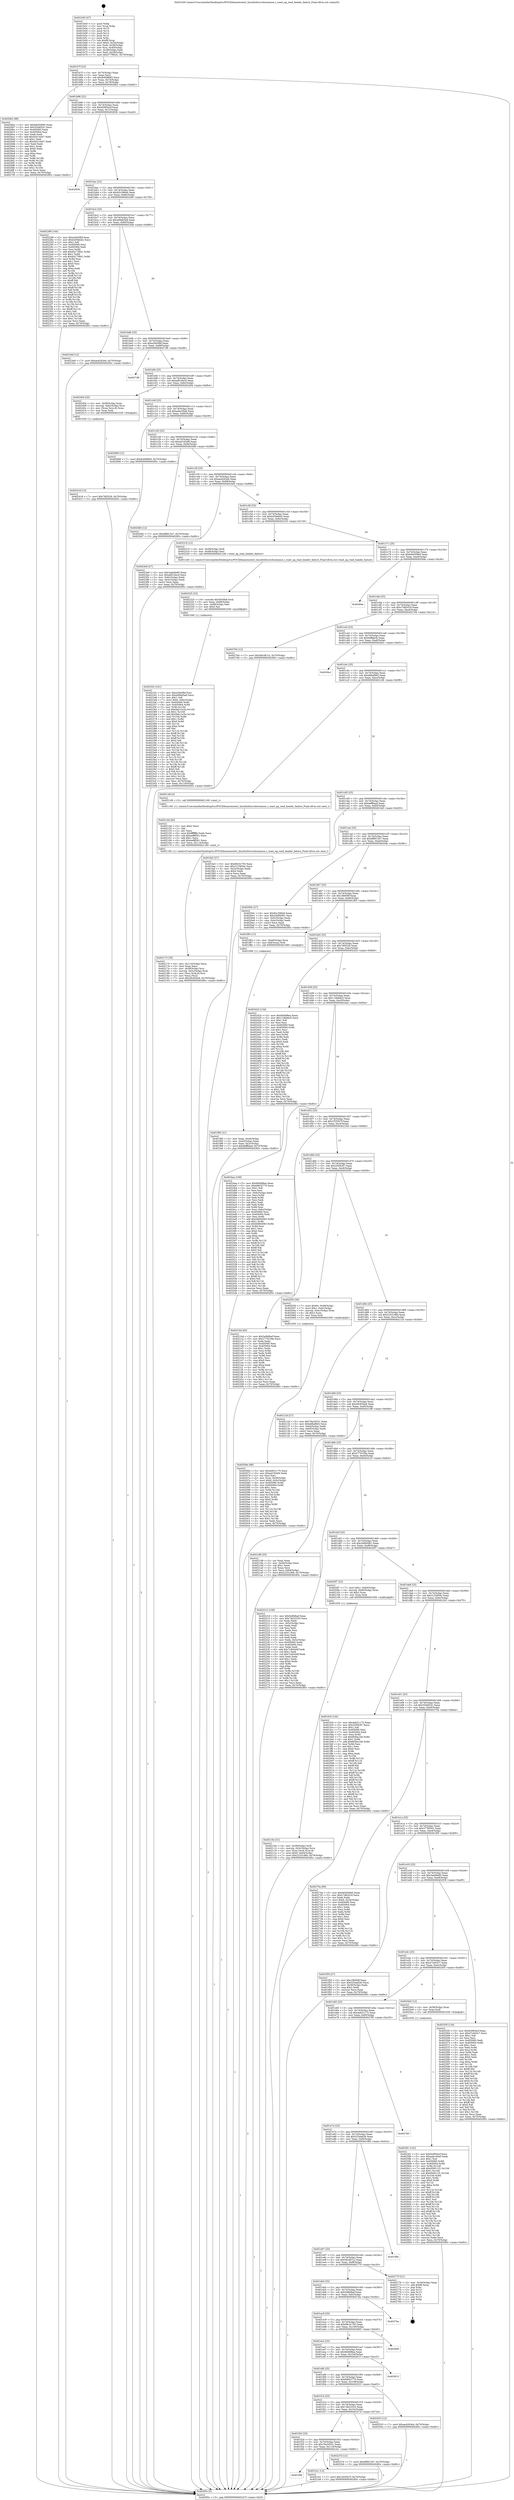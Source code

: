 digraph "0x401b50" {
  label = "0x401b50 (/mnt/c/Users/mathe/Desktop/tcc/POCII/binaries/extr_linuxfsxfsscrubcommon.c_want_ag_read_header_failure_Final-ollvm.out::main(0))"
  labelloc = "t"
  node[shape=record]

  Entry [label="",width=0.3,height=0.3,shape=circle,fillcolor=black,style=filled]
  "0x401b7f" [label="{
     0x401b7f [23]\l
     | [instrs]\l
     &nbsp;&nbsp;0x401b7f \<+3\>: mov -0x70(%rbp),%eax\l
     &nbsp;&nbsp;0x401b82 \<+2\>: mov %eax,%ecx\l
     &nbsp;&nbsp;0x401b84 \<+6\>: sub $0x8c608683,%ecx\l
     &nbsp;&nbsp;0x401b8a \<+3\>: mov %eax,-0x74(%rbp)\l
     &nbsp;&nbsp;0x401b8d \<+3\>: mov %ecx,-0x78(%rbp)\l
     &nbsp;&nbsp;0x401b90 \<+6\>: je 00000000004026b2 \<main+0xb62\>\l
  }"]
  "0x4026b2" [label="{
     0x4026b2 [88]\l
     | [instrs]\l
     &nbsp;&nbsp;0x4026b2 \<+5\>: mov $0xb64509e0,%eax\l
     &nbsp;&nbsp;0x4026b7 \<+5\>: mov $0x35d4f241,%ecx\l
     &nbsp;&nbsp;0x4026bc \<+7\>: mov 0x405060,%edx\l
     &nbsp;&nbsp;0x4026c3 \<+7\>: mov 0x405064,%esi\l
     &nbsp;&nbsp;0x4026ca \<+2\>: mov %edx,%edi\l
     &nbsp;&nbsp;0x4026cc \<+6\>: add $0x5a514447,%edi\l
     &nbsp;&nbsp;0x4026d2 \<+3\>: sub $0x1,%edi\l
     &nbsp;&nbsp;0x4026d5 \<+6\>: sub $0x5a514447,%edi\l
     &nbsp;&nbsp;0x4026db \<+3\>: imul %edi,%edx\l
     &nbsp;&nbsp;0x4026de \<+3\>: and $0x1,%edx\l
     &nbsp;&nbsp;0x4026e1 \<+3\>: cmp $0x0,%edx\l
     &nbsp;&nbsp;0x4026e4 \<+4\>: sete %r8b\l
     &nbsp;&nbsp;0x4026e8 \<+3\>: cmp $0xa,%esi\l
     &nbsp;&nbsp;0x4026eb \<+4\>: setl %r9b\l
     &nbsp;&nbsp;0x4026ef \<+3\>: mov %r8b,%r10b\l
     &nbsp;&nbsp;0x4026f2 \<+3\>: and %r9b,%r10b\l
     &nbsp;&nbsp;0x4026f5 \<+3\>: xor %r9b,%r8b\l
     &nbsp;&nbsp;0x4026f8 \<+3\>: or %r8b,%r10b\l
     &nbsp;&nbsp;0x4026fb \<+4\>: test $0x1,%r10b\l
     &nbsp;&nbsp;0x4026ff \<+3\>: cmovne %ecx,%eax\l
     &nbsp;&nbsp;0x402702 \<+3\>: mov %eax,-0x70(%rbp)\l
     &nbsp;&nbsp;0x402705 \<+5\>: jmp 000000000040285c \<main+0xd0c\>\l
  }"]
  "0x401b96" [label="{
     0x401b96 [22]\l
     | [instrs]\l
     &nbsp;&nbsp;0x401b96 \<+5\>: jmp 0000000000401b9b \<main+0x4b\>\l
     &nbsp;&nbsp;0x401b9b \<+3\>: mov -0x74(%rbp),%eax\l
     &nbsp;&nbsp;0x401b9e \<+5\>: sub $0x92993ecf,%eax\l
     &nbsp;&nbsp;0x401ba3 \<+3\>: mov %eax,-0x7c(%rbp)\l
     &nbsp;&nbsp;0x401ba6 \<+6\>: je 0000000000402836 \<main+0xce6\>\l
  }"]
  Exit [label="",width=0.3,height=0.3,shape=circle,fillcolor=black,style=filled,peripheries=2]
  "0x402836" [label="{
     0x402836\l
  }", style=dashed]
  "0x401bac" [label="{
     0x401bac [22]\l
     | [instrs]\l
     &nbsp;&nbsp;0x401bac \<+5\>: jmp 0000000000401bb1 \<main+0x61\>\l
     &nbsp;&nbsp;0x401bb1 \<+3\>: mov -0x74(%rbp),%eax\l
     &nbsp;&nbsp;0x401bb4 \<+5\>: sub $0x92c396e6,%eax\l
     &nbsp;&nbsp;0x401bb9 \<+3\>: mov %eax,-0x80(%rbp)\l
     &nbsp;&nbsp;0x401bbc \<+6\>: je 0000000000402289 \<main+0x739\>\l
  }"]
  "0x4025f1" [label="{
     0x4025f1 [152]\l
     | [instrs]\l
     &nbsp;&nbsp;0x4025f1 \<+5\>: mov $0x92993ecf,%ecx\l
     &nbsp;&nbsp;0x4025f6 \<+5\>: mov $0xaabc30a9,%edx\l
     &nbsp;&nbsp;0x4025fb \<+3\>: mov $0x1,%sil\l
     &nbsp;&nbsp;0x4025fe \<+8\>: mov 0x405060,%r8d\l
     &nbsp;&nbsp;0x402606 \<+8\>: mov 0x405064,%r9d\l
     &nbsp;&nbsp;0x40260e \<+3\>: mov %r8d,%r10d\l
     &nbsp;&nbsp;0x402611 \<+7\>: add $0xd50011f1,%r10d\l
     &nbsp;&nbsp;0x402618 \<+4\>: sub $0x1,%r10d\l
     &nbsp;&nbsp;0x40261c \<+7\>: sub $0xd50011f1,%r10d\l
     &nbsp;&nbsp;0x402623 \<+4\>: imul %r10d,%r8d\l
     &nbsp;&nbsp;0x402627 \<+4\>: and $0x1,%r8d\l
     &nbsp;&nbsp;0x40262b \<+4\>: cmp $0x0,%r8d\l
     &nbsp;&nbsp;0x40262f \<+4\>: sete %r11b\l
     &nbsp;&nbsp;0x402633 \<+4\>: cmp $0xa,%r9d\l
     &nbsp;&nbsp;0x402637 \<+3\>: setl %bl\l
     &nbsp;&nbsp;0x40263a \<+3\>: mov %r11b,%r14b\l
     &nbsp;&nbsp;0x40263d \<+4\>: xor $0xff,%r14b\l
     &nbsp;&nbsp;0x402641 \<+3\>: mov %bl,%r15b\l
     &nbsp;&nbsp;0x402644 \<+4\>: xor $0xff,%r15b\l
     &nbsp;&nbsp;0x402648 \<+4\>: xor $0x1,%sil\l
     &nbsp;&nbsp;0x40264c \<+3\>: mov %r14b,%r12b\l
     &nbsp;&nbsp;0x40264f \<+4\>: and $0xff,%r12b\l
     &nbsp;&nbsp;0x402653 \<+3\>: and %sil,%r11b\l
     &nbsp;&nbsp;0x402656 \<+3\>: mov %r15b,%r13b\l
     &nbsp;&nbsp;0x402659 \<+4\>: and $0xff,%r13b\l
     &nbsp;&nbsp;0x40265d \<+3\>: and %sil,%bl\l
     &nbsp;&nbsp;0x402660 \<+3\>: or %r11b,%r12b\l
     &nbsp;&nbsp;0x402663 \<+3\>: or %bl,%r13b\l
     &nbsp;&nbsp;0x402666 \<+3\>: xor %r13b,%r12b\l
     &nbsp;&nbsp;0x402669 \<+3\>: or %r15b,%r14b\l
     &nbsp;&nbsp;0x40266c \<+4\>: xor $0xff,%r14b\l
     &nbsp;&nbsp;0x402670 \<+4\>: or $0x1,%sil\l
     &nbsp;&nbsp;0x402674 \<+3\>: and %sil,%r14b\l
     &nbsp;&nbsp;0x402677 \<+3\>: or %r14b,%r12b\l
     &nbsp;&nbsp;0x40267a \<+4\>: test $0x1,%r12b\l
     &nbsp;&nbsp;0x40267e \<+3\>: cmovne %edx,%ecx\l
     &nbsp;&nbsp;0x402681 \<+3\>: mov %ecx,-0x70(%rbp)\l
     &nbsp;&nbsp;0x402684 \<+5\>: jmp 000000000040285c \<main+0xd0c\>\l
  }"]
  "0x402289" [label="{
     0x402289 [144]\l
     | [instrs]\l
     &nbsp;&nbsp;0x402289 \<+5\>: mov $0xa20e5fbf,%eax\l
     &nbsp;&nbsp;0x40228e \<+5\>: mov $0xb459ebd2,%ecx\l
     &nbsp;&nbsp;0x402293 \<+2\>: mov $0x1,%dl\l
     &nbsp;&nbsp;0x402295 \<+7\>: mov 0x405060,%esi\l
     &nbsp;&nbsp;0x40229c \<+7\>: mov 0x405064,%edi\l
     &nbsp;&nbsp;0x4022a3 \<+3\>: mov %esi,%r8d\l
     &nbsp;&nbsp;0x4022a6 \<+7\>: add $0xd4173841,%r8d\l
     &nbsp;&nbsp;0x4022ad \<+4\>: sub $0x1,%r8d\l
     &nbsp;&nbsp;0x4022b1 \<+7\>: sub $0xd4173841,%r8d\l
     &nbsp;&nbsp;0x4022b8 \<+4\>: imul %r8d,%esi\l
     &nbsp;&nbsp;0x4022bc \<+3\>: and $0x1,%esi\l
     &nbsp;&nbsp;0x4022bf \<+3\>: cmp $0x0,%esi\l
     &nbsp;&nbsp;0x4022c2 \<+4\>: sete %r9b\l
     &nbsp;&nbsp;0x4022c6 \<+3\>: cmp $0xa,%edi\l
     &nbsp;&nbsp;0x4022c9 \<+4\>: setl %r10b\l
     &nbsp;&nbsp;0x4022cd \<+3\>: mov %r9b,%r11b\l
     &nbsp;&nbsp;0x4022d0 \<+4\>: xor $0xff,%r11b\l
     &nbsp;&nbsp;0x4022d4 \<+3\>: mov %r10b,%bl\l
     &nbsp;&nbsp;0x4022d7 \<+3\>: xor $0xff,%bl\l
     &nbsp;&nbsp;0x4022da \<+3\>: xor $0x1,%dl\l
     &nbsp;&nbsp;0x4022dd \<+3\>: mov %r11b,%r14b\l
     &nbsp;&nbsp;0x4022e0 \<+4\>: and $0xff,%r14b\l
     &nbsp;&nbsp;0x4022e4 \<+3\>: and %dl,%r9b\l
     &nbsp;&nbsp;0x4022e7 \<+3\>: mov %bl,%r15b\l
     &nbsp;&nbsp;0x4022ea \<+4\>: and $0xff,%r15b\l
     &nbsp;&nbsp;0x4022ee \<+3\>: and %dl,%r10b\l
     &nbsp;&nbsp;0x4022f1 \<+3\>: or %r9b,%r14b\l
     &nbsp;&nbsp;0x4022f4 \<+3\>: or %r10b,%r15b\l
     &nbsp;&nbsp;0x4022f7 \<+3\>: xor %r15b,%r14b\l
     &nbsp;&nbsp;0x4022fa \<+3\>: or %bl,%r11b\l
     &nbsp;&nbsp;0x4022fd \<+4\>: xor $0xff,%r11b\l
     &nbsp;&nbsp;0x402301 \<+3\>: or $0x1,%dl\l
     &nbsp;&nbsp;0x402304 \<+3\>: and %dl,%r11b\l
     &nbsp;&nbsp;0x402307 \<+3\>: or %r11b,%r14b\l
     &nbsp;&nbsp;0x40230a \<+4\>: test $0x1,%r14b\l
     &nbsp;&nbsp;0x40230e \<+3\>: cmovne %ecx,%eax\l
     &nbsp;&nbsp;0x402311 \<+3\>: mov %eax,-0x70(%rbp)\l
     &nbsp;&nbsp;0x402314 \<+5\>: jmp 000000000040285c \<main+0xd0c\>\l
  }"]
  "0x401bc2" [label="{
     0x401bc2 [25]\l
     | [instrs]\l
     &nbsp;&nbsp;0x401bc2 \<+5\>: jmp 0000000000401bc7 \<main+0x77\>\l
     &nbsp;&nbsp;0x401bc7 \<+3\>: mov -0x74(%rbp),%eax\l
     &nbsp;&nbsp;0x401bca \<+5\>: sub $0xa06bb5a8,%eax\l
     &nbsp;&nbsp;0x401bcf \<+6\>: mov %eax,-0x84(%rbp)\l
     &nbsp;&nbsp;0x401bd5 \<+6\>: je 00000000004023dd \<main+0x88d\>\l
  }"]
  "0x402418" [label="{
     0x402418 [12]\l
     | [instrs]\l
     &nbsp;&nbsp;0x402418 \<+7\>: movl $0x7fd5526,-0x70(%rbp)\l
     &nbsp;&nbsp;0x40241f \<+5\>: jmp 000000000040285c \<main+0xd0c\>\l
  }"]
  "0x4023dd" [label="{
     0x4023dd [12]\l
     | [instrs]\l
     &nbsp;&nbsp;0x4023dd \<+7\>: movl $0xae4263eb,-0x70(%rbp)\l
     &nbsp;&nbsp;0x4023e4 \<+5\>: jmp 000000000040285c \<main+0xd0c\>\l
  }"]
  "0x401bdb" [label="{
     0x401bdb [25]\l
     | [instrs]\l
     &nbsp;&nbsp;0x401bdb \<+5\>: jmp 0000000000401be0 \<main+0x90\>\l
     &nbsp;&nbsp;0x401be0 \<+3\>: mov -0x74(%rbp),%eax\l
     &nbsp;&nbsp;0x401be3 \<+5\>: sub $0xa20e5fbf,%eax\l
     &nbsp;&nbsp;0x401be8 \<+6\>: mov %eax,-0x88(%rbp)\l
     &nbsp;&nbsp;0x401bee \<+6\>: je 00000000004027d9 \<main+0xc89\>\l
  }"]
  "0x40233c" [label="{
     0x40233c [161]\l
     | [instrs]\l
     &nbsp;&nbsp;0x40233c \<+5\>: mov $0xa20e5fbf,%esi\l
     &nbsp;&nbsp;0x402341 \<+5\>: mov $0xa06bb5a8,%ecx\l
     &nbsp;&nbsp;0x402346 \<+2\>: mov $0x1,%dl\l
     &nbsp;&nbsp;0x402348 \<+7\>: movl $0x0,-0x6c(%rbp)\l
     &nbsp;&nbsp;0x40234f \<+8\>: mov 0x405060,%r8d\l
     &nbsp;&nbsp;0x402357 \<+8\>: mov 0x405064,%r9d\l
     &nbsp;&nbsp;0x40235f \<+3\>: mov %r8d,%r10d\l
     &nbsp;&nbsp;0x402362 \<+7\>: sub $0x9ab13c5a,%r10d\l
     &nbsp;&nbsp;0x402369 \<+4\>: sub $0x1,%r10d\l
     &nbsp;&nbsp;0x40236d \<+7\>: add $0x9ab13c5a,%r10d\l
     &nbsp;&nbsp;0x402374 \<+4\>: imul %r10d,%r8d\l
     &nbsp;&nbsp;0x402378 \<+4\>: and $0x1,%r8d\l
     &nbsp;&nbsp;0x40237c \<+4\>: cmp $0x0,%r8d\l
     &nbsp;&nbsp;0x402380 \<+4\>: sete %r11b\l
     &nbsp;&nbsp;0x402384 \<+4\>: cmp $0xa,%r9d\l
     &nbsp;&nbsp;0x402388 \<+3\>: setl %bl\l
     &nbsp;&nbsp;0x40238b \<+3\>: mov %r11b,%r14b\l
     &nbsp;&nbsp;0x40238e \<+4\>: xor $0xff,%r14b\l
     &nbsp;&nbsp;0x402392 \<+3\>: mov %bl,%r15b\l
     &nbsp;&nbsp;0x402395 \<+4\>: xor $0xff,%r15b\l
     &nbsp;&nbsp;0x402399 \<+3\>: xor $0x0,%dl\l
     &nbsp;&nbsp;0x40239c \<+3\>: mov %r14b,%r12b\l
     &nbsp;&nbsp;0x40239f \<+4\>: and $0x0,%r12b\l
     &nbsp;&nbsp;0x4023a3 \<+3\>: and %dl,%r11b\l
     &nbsp;&nbsp;0x4023a6 \<+3\>: mov %r15b,%r13b\l
     &nbsp;&nbsp;0x4023a9 \<+4\>: and $0x0,%r13b\l
     &nbsp;&nbsp;0x4023ad \<+2\>: and %dl,%bl\l
     &nbsp;&nbsp;0x4023af \<+3\>: or %r11b,%r12b\l
     &nbsp;&nbsp;0x4023b2 \<+3\>: or %bl,%r13b\l
     &nbsp;&nbsp;0x4023b5 \<+3\>: xor %r13b,%r12b\l
     &nbsp;&nbsp;0x4023b8 \<+3\>: or %r15b,%r14b\l
     &nbsp;&nbsp;0x4023bb \<+4\>: xor $0xff,%r14b\l
     &nbsp;&nbsp;0x4023bf \<+3\>: or $0x0,%dl\l
     &nbsp;&nbsp;0x4023c2 \<+3\>: and %dl,%r14b\l
     &nbsp;&nbsp;0x4023c5 \<+3\>: or %r14b,%r12b\l
     &nbsp;&nbsp;0x4023c8 \<+4\>: test $0x1,%r12b\l
     &nbsp;&nbsp;0x4023cc \<+3\>: cmovne %ecx,%esi\l
     &nbsp;&nbsp;0x4023cf \<+3\>: mov %esi,-0x70(%rbp)\l
     &nbsp;&nbsp;0x4023d2 \<+6\>: mov %eax,-0x118(%rbp)\l
     &nbsp;&nbsp;0x4023d8 \<+5\>: jmp 000000000040285c \<main+0xd0c\>\l
  }"]
  "0x4027d9" [label="{
     0x4027d9\l
  }", style=dashed]
  "0x401bf4" [label="{
     0x401bf4 [25]\l
     | [instrs]\l
     &nbsp;&nbsp;0x401bf4 \<+5\>: jmp 0000000000401bf9 \<main+0xa9\>\l
     &nbsp;&nbsp;0x401bf9 \<+3\>: mov -0x74(%rbp),%eax\l
     &nbsp;&nbsp;0x401bfc \<+5\>: sub $0xa6616ecd,%eax\l
     &nbsp;&nbsp;0x401c01 \<+6\>: mov %eax,-0x8c(%rbp)\l
     &nbsp;&nbsp;0x401c07 \<+6\>: je 0000000000402404 \<main+0x8b4\>\l
  }"]
  "0x402325" [label="{
     0x402325 [23]\l
     | [instrs]\l
     &nbsp;&nbsp;0x402325 \<+10\>: movabs $0x4030b6,%rdi\l
     &nbsp;&nbsp;0x40232f \<+3\>: mov %eax,-0x68(%rbp)\l
     &nbsp;&nbsp;0x402332 \<+3\>: mov -0x68(%rbp),%esi\l
     &nbsp;&nbsp;0x402335 \<+2\>: mov $0x0,%al\l
     &nbsp;&nbsp;0x402337 \<+5\>: call 0000000000401040 \<printf@plt\>\l
     | [calls]\l
     &nbsp;&nbsp;0x401040 \{1\} (unknown)\l
  }"]
  "0x402404" [label="{
     0x402404 [20]\l
     | [instrs]\l
     &nbsp;&nbsp;0x402404 \<+4\>: mov -0x58(%rbp),%rax\l
     &nbsp;&nbsp;0x402408 \<+4\>: movslq -0x6c(%rbp),%rcx\l
     &nbsp;&nbsp;0x40240c \<+4\>: mov (%rax,%rcx,8),%rax\l
     &nbsp;&nbsp;0x402410 \<+3\>: mov %rax,%rdi\l
     &nbsp;&nbsp;0x402413 \<+5\>: call 0000000000401030 \<free@plt\>\l
     | [calls]\l
     &nbsp;&nbsp;0x401030 \{1\} (unknown)\l
  }"]
  "0x401c0d" [label="{
     0x401c0d [25]\l
     | [instrs]\l
     &nbsp;&nbsp;0x401c0d \<+5\>: jmp 0000000000401c12 \<main+0xc2\>\l
     &nbsp;&nbsp;0x401c12 \<+3\>: mov -0x74(%rbp),%eax\l
     &nbsp;&nbsp;0x401c15 \<+5\>: sub $0xaabc30a9,%eax\l
     &nbsp;&nbsp;0x401c1a \<+6\>: mov %eax,-0x90(%rbp)\l
     &nbsp;&nbsp;0x401c20 \<+6\>: je 0000000000402689 \<main+0xb39\>\l
  }"]
  "0x401f46" [label="{
     0x401f46\l
  }", style=dashed]
  "0x402689" [label="{
     0x402689 [12]\l
     | [instrs]\l
     &nbsp;&nbsp;0x402689 \<+7\>: movl $0x8c608683,-0x70(%rbp)\l
     &nbsp;&nbsp;0x402690 \<+5\>: jmp 000000000040285c \<main+0xd0c\>\l
  }"]
  "0x401c26" [label="{
     0x401c26 [25]\l
     | [instrs]\l
     &nbsp;&nbsp;0x401c26 \<+5\>: jmp 0000000000401c2b \<main+0xdb\>\l
     &nbsp;&nbsp;0x401c2b \<+3\>: mov -0x74(%rbp),%eax\l
     &nbsp;&nbsp;0x401c2e \<+5\>: sub $0xad193ef4,%eax\l
     &nbsp;&nbsp;0x401c33 \<+6\>: mov %eax,-0x94(%rbp)\l
     &nbsp;&nbsp;0x401c39 \<+6\>: je 00000000004020d0 \<main+0x580\>\l
  }"]
  "0x4021b1" [label="{
     0x4021b1 [12]\l
     | [instrs]\l
     &nbsp;&nbsp;0x4021b1 \<+7\>: movl $0x1f255b7f,-0x70(%rbp)\l
     &nbsp;&nbsp;0x4021b8 \<+5\>: jmp 000000000040285c \<main+0xd0c\>\l
  }"]
  "0x4020d0" [label="{
     0x4020d0 [12]\l
     | [instrs]\l
     &nbsp;&nbsp;0x4020d0 \<+7\>: movl $0xdf8913e7,-0x70(%rbp)\l
     &nbsp;&nbsp;0x4020d7 \<+5\>: jmp 000000000040285c \<main+0xd0c\>\l
  }"]
  "0x401c3f" [label="{
     0x401c3f [25]\l
     | [instrs]\l
     &nbsp;&nbsp;0x401c3f \<+5\>: jmp 0000000000401c44 \<main+0xf4\>\l
     &nbsp;&nbsp;0x401c44 \<+3\>: mov -0x74(%rbp),%eax\l
     &nbsp;&nbsp;0x401c47 \<+5\>: sub $0xae4263eb,%eax\l
     &nbsp;&nbsp;0x401c4c \<+6\>: mov %eax,-0x98(%rbp)\l
     &nbsp;&nbsp;0x401c52 \<+6\>: je 00000000004023e9 \<main+0x899\>\l
  }"]
  "0x401f2d" [label="{
     0x401f2d [25]\l
     | [instrs]\l
     &nbsp;&nbsp;0x401f2d \<+5\>: jmp 0000000000401f32 \<main+0x3e2\>\l
     &nbsp;&nbsp;0x401f32 \<+3\>: mov -0x74(%rbp),%eax\l
     &nbsp;&nbsp;0x401f35 \<+5\>: sub $0x76a34531,%eax\l
     &nbsp;&nbsp;0x401f3a \<+6\>: mov %eax,-0x110(%rbp)\l
     &nbsp;&nbsp;0x401f40 \<+6\>: je 00000000004021b1 \<main+0x661\>\l
  }"]
  "0x4023e9" [label="{
     0x4023e9 [27]\l
     | [instrs]\l
     &nbsp;&nbsp;0x4023e9 \<+5\>: mov $0x3aab9e85,%eax\l
     &nbsp;&nbsp;0x4023ee \<+5\>: mov $0xa6616ecd,%ecx\l
     &nbsp;&nbsp;0x4023f3 \<+3\>: mov -0x6c(%rbp),%edx\l
     &nbsp;&nbsp;0x4023f6 \<+3\>: cmp -0x4c(%rbp),%edx\l
     &nbsp;&nbsp;0x4023f9 \<+3\>: cmovl %ecx,%eax\l
     &nbsp;&nbsp;0x4023fc \<+3\>: mov %eax,-0x70(%rbp)\l
     &nbsp;&nbsp;0x4023ff \<+5\>: jmp 000000000040285c \<main+0xd0c\>\l
  }"]
  "0x401c58" [label="{
     0x401c58 [25]\l
     | [instrs]\l
     &nbsp;&nbsp;0x401c58 \<+5\>: jmp 0000000000401c5d \<main+0x10d\>\l
     &nbsp;&nbsp;0x401c5d \<+3\>: mov -0x74(%rbp),%eax\l
     &nbsp;&nbsp;0x401c60 \<+5\>: sub $0xb459ebd2,%eax\l
     &nbsp;&nbsp;0x401c65 \<+6\>: mov %eax,-0x9c(%rbp)\l
     &nbsp;&nbsp;0x401c6b \<+6\>: je 0000000000402319 \<main+0x7c9\>\l
  }"]
  "0x40227d" [label="{
     0x40227d [12]\l
     | [instrs]\l
     &nbsp;&nbsp;0x40227d \<+7\>: movl $0xdf8913e7,-0x70(%rbp)\l
     &nbsp;&nbsp;0x402284 \<+5\>: jmp 000000000040285c \<main+0xd0c\>\l
  }"]
  "0x402319" [label="{
     0x402319 [12]\l
     | [instrs]\l
     &nbsp;&nbsp;0x402319 \<+4\>: mov -0x58(%rbp),%rdi\l
     &nbsp;&nbsp;0x40231d \<+3\>: mov -0x48(%rbp),%esi\l
     &nbsp;&nbsp;0x402320 \<+5\>: call 0000000000401240 \<want_ag_read_header_failure\>\l
     | [calls]\l
     &nbsp;&nbsp;0x401240 \{1\} (/mnt/c/Users/mathe/Desktop/tcc/POCII/binaries/extr_linuxfsxfsscrubcommon.c_want_ag_read_header_failure_Final-ollvm.out::want_ag_read_header_failure)\l
  }"]
  "0x401c71" [label="{
     0x401c71 [25]\l
     | [instrs]\l
     &nbsp;&nbsp;0x401c71 \<+5\>: jmp 0000000000401c76 \<main+0x126\>\l
     &nbsp;&nbsp;0x401c76 \<+3\>: mov -0x74(%rbp),%eax\l
     &nbsp;&nbsp;0x401c79 \<+5\>: sub $0xb64509e0,%eax\l
     &nbsp;&nbsp;0x401c7e \<+6\>: mov %eax,-0xa0(%rbp)\l
     &nbsp;&nbsp;0x401c84 \<+6\>: je 000000000040284e \<main+0xcfe\>\l
  }"]
  "0x401f14" [label="{
     0x401f14 [25]\l
     | [instrs]\l
     &nbsp;&nbsp;0x401f14 \<+5\>: jmp 0000000000401f19 \<main+0x3c9\>\l
     &nbsp;&nbsp;0x401f19 \<+3\>: mov -0x74(%rbp),%eax\l
     &nbsp;&nbsp;0x401f1c \<+5\>: sub $0x74b23333,%eax\l
     &nbsp;&nbsp;0x401f21 \<+6\>: mov %eax,-0x10c(%rbp)\l
     &nbsp;&nbsp;0x401f27 \<+6\>: je 000000000040227d \<main+0x72d\>\l
  }"]
  "0x40284e" [label="{
     0x40284e\l
  }", style=dashed]
  "0x401c8a" [label="{
     0x401c8a [25]\l
     | [instrs]\l
     &nbsp;&nbsp;0x401c8a \<+5\>: jmp 0000000000401c8f \<main+0x13f\>\l
     &nbsp;&nbsp;0x401c8f \<+3\>: mov -0x74(%rbp),%eax\l
     &nbsp;&nbsp;0x401c92 \<+5\>: sub $0xc7d82418,%eax\l
     &nbsp;&nbsp;0x401c97 \<+6\>: mov %eax,-0xa4(%rbp)\l
     &nbsp;&nbsp;0x401c9d \<+6\>: je 0000000000402764 \<main+0xc14\>\l
  }"]
  "0x402553" [label="{
     0x402553 [12]\l
     | [instrs]\l
     &nbsp;&nbsp;0x402553 \<+7\>: movl $0xae4263eb,-0x70(%rbp)\l
     &nbsp;&nbsp;0x40255a \<+5\>: jmp 000000000040285c \<main+0xd0c\>\l
  }"]
  "0x402764" [label="{
     0x402764 [12]\l
     | [instrs]\l
     &nbsp;&nbsp;0x402764 \<+7\>: movl $0x58c487c2,-0x70(%rbp)\l
     &nbsp;&nbsp;0x40276b \<+5\>: jmp 000000000040285c \<main+0xd0c\>\l
  }"]
  "0x401ca3" [label="{
     0x401ca3 [25]\l
     | [instrs]\l
     &nbsp;&nbsp;0x401ca3 \<+5\>: jmp 0000000000401ca8 \<main+0x158\>\l
     &nbsp;&nbsp;0x401ca8 \<+3\>: mov -0x74(%rbp),%eax\l
     &nbsp;&nbsp;0x401cab \<+5\>: sub $0xd4ffabcb,%eax\l
     &nbsp;&nbsp;0x401cb0 \<+6\>: mov %eax,-0xa8(%rbp)\l
     &nbsp;&nbsp;0x401cb6 \<+6\>: je 00000000004026a1 \<main+0xb51\>\l
  }"]
  "0x401efb" [label="{
     0x401efb [25]\l
     | [instrs]\l
     &nbsp;&nbsp;0x401efb \<+5\>: jmp 0000000000401f00 \<main+0x3b0\>\l
     &nbsp;&nbsp;0x401f00 \<+3\>: mov -0x74(%rbp),%eax\l
     &nbsp;&nbsp;0x401f03 \<+5\>: sub $0x6d632770,%eax\l
     &nbsp;&nbsp;0x401f08 \<+6\>: mov %eax,-0x108(%rbp)\l
     &nbsp;&nbsp;0x401f0e \<+6\>: je 0000000000402553 \<main+0xa03\>\l
  }"]
  "0x4026a1" [label="{
     0x4026a1\l
  }", style=dashed]
  "0x401cbc" [label="{
     0x401cbc [25]\l
     | [instrs]\l
     &nbsp;&nbsp;0x401cbc \<+5\>: jmp 0000000000401cc1 \<main+0x171\>\l
     &nbsp;&nbsp;0x401cc1 \<+3\>: mov -0x74(%rbp),%eax\l
     &nbsp;&nbsp;0x401cc4 \<+5\>: sub $0xdd6af8d3,%eax\l
     &nbsp;&nbsp;0x401cc9 \<+6\>: mov %eax,-0xac(%rbp)\l
     &nbsp;&nbsp;0x401ccf \<+6\>: je 0000000000402148 \<main+0x5f8\>\l
  }"]
  "0x402815" [label="{
     0x402815\l
  }", style=dashed]
  "0x402148" [label="{
     0x402148 [5]\l
     | [instrs]\l
     &nbsp;&nbsp;0x402148 \<+5\>: call 0000000000401160 \<next_i\>\l
     | [calls]\l
     &nbsp;&nbsp;0x401160 \{1\} (/mnt/c/Users/mathe/Desktop/tcc/POCII/binaries/extr_linuxfsxfsscrubcommon.c_want_ag_read_header_failure_Final-ollvm.out::next_i)\l
  }"]
  "0x401cd5" [label="{
     0x401cd5 [25]\l
     | [instrs]\l
     &nbsp;&nbsp;0x401cd5 \<+5\>: jmp 0000000000401cda \<main+0x18a\>\l
     &nbsp;&nbsp;0x401cda \<+3\>: mov -0x74(%rbp),%eax\l
     &nbsp;&nbsp;0x401cdd \<+5\>: sub $0xdeff6aad,%eax\l
     &nbsp;&nbsp;0x401ce2 \<+6\>: mov %eax,-0xb0(%rbp)\l
     &nbsp;&nbsp;0x401ce8 \<+6\>: je 0000000000401fa5 \<main+0x455\>\l
  }"]
  "0x401ee2" [label="{
     0x401ee2 [25]\l
     | [instrs]\l
     &nbsp;&nbsp;0x401ee2 \<+5\>: jmp 0000000000401ee7 \<main+0x397\>\l
     &nbsp;&nbsp;0x401ee7 \<+3\>: mov -0x74(%rbp),%eax\l
     &nbsp;&nbsp;0x401eea \<+5\>: sub $0x6b0bf8ea,%eax\l
     &nbsp;&nbsp;0x401eef \<+6\>: mov %eax,-0x104(%rbp)\l
     &nbsp;&nbsp;0x401ef5 \<+6\>: je 0000000000402815 \<main+0xcc5\>\l
  }"]
  "0x401fa5" [label="{
     0x401fa5 [27]\l
     | [instrs]\l
     &nbsp;&nbsp;0x401fa5 \<+5\>: mov $0x69c3c750,%eax\l
     &nbsp;&nbsp;0x401faa \<+5\>: mov $0x312585dc,%ecx\l
     &nbsp;&nbsp;0x401faf \<+3\>: mov -0x2c(%rbp),%edx\l
     &nbsp;&nbsp;0x401fb2 \<+3\>: cmp $0x0,%edx\l
     &nbsp;&nbsp;0x401fb5 \<+3\>: cmove %ecx,%eax\l
     &nbsp;&nbsp;0x401fb8 \<+3\>: mov %eax,-0x70(%rbp)\l
     &nbsp;&nbsp;0x401fbb \<+5\>: jmp 000000000040285c \<main+0xd0c\>\l
  }"]
  "0x401cee" [label="{
     0x401cee [25]\l
     | [instrs]\l
     &nbsp;&nbsp;0x401cee \<+5\>: jmp 0000000000401cf3 \<main+0x1a3\>\l
     &nbsp;&nbsp;0x401cf3 \<+3\>: mov -0x74(%rbp),%eax\l
     &nbsp;&nbsp;0x401cf6 \<+5\>: sub $0xdf8913e7,%eax\l
     &nbsp;&nbsp;0x401cfb \<+6\>: mov %eax,-0xb4(%rbp)\l
     &nbsp;&nbsp;0x401d01 \<+6\>: je 00000000004020dc \<main+0x58c\>\l
  }"]
  "0x402695" [label="{
     0x402695\l
  }", style=dashed]
  "0x4020dc" [label="{
     0x4020dc [27]\l
     | [instrs]\l
     &nbsp;&nbsp;0x4020dc \<+5\>: mov $0x92c396e6,%eax\l
     &nbsp;&nbsp;0x4020e1 \<+5\>: mov $0x2dd90d91,%ecx\l
     &nbsp;&nbsp;0x4020e6 \<+3\>: mov -0x5c(%rbp),%edx\l
     &nbsp;&nbsp;0x4020e9 \<+3\>: cmp -0x4c(%rbp),%edx\l
     &nbsp;&nbsp;0x4020ec \<+3\>: cmovl %ecx,%eax\l
     &nbsp;&nbsp;0x4020ef \<+3\>: mov %eax,-0x70(%rbp)\l
     &nbsp;&nbsp;0x4020f2 \<+5\>: jmp 000000000040285c \<main+0xd0c\>\l
  }"]
  "0x401d07" [label="{
     0x401d07 [25]\l
     | [instrs]\l
     &nbsp;&nbsp;0x401d07 \<+5\>: jmp 0000000000401d0c \<main+0x1bc\>\l
     &nbsp;&nbsp;0x401d0c \<+3\>: mov -0x74(%rbp),%eax\l
     &nbsp;&nbsp;0x401d0f \<+5\>: sub $0x1fb958f,%eax\l
     &nbsp;&nbsp;0x401d14 \<+6\>: mov %eax,-0xb8(%rbp)\l
     &nbsp;&nbsp;0x401d1a \<+6\>: je 0000000000401f83 \<main+0x433\>\l
  }"]
  "0x401ec9" [label="{
     0x401ec9 [25]\l
     | [instrs]\l
     &nbsp;&nbsp;0x401ec9 \<+5\>: jmp 0000000000401ece \<main+0x37e\>\l
     &nbsp;&nbsp;0x401ece \<+3\>: mov -0x74(%rbp),%eax\l
     &nbsp;&nbsp;0x401ed1 \<+5\>: sub $0x69c3c750,%eax\l
     &nbsp;&nbsp;0x401ed6 \<+6\>: mov %eax,-0x100(%rbp)\l
     &nbsp;&nbsp;0x401edc \<+6\>: je 0000000000402695 \<main+0xb45\>\l
  }"]
  "0x401f83" [label="{
     0x401f83 [13]\l
     | [instrs]\l
     &nbsp;&nbsp;0x401f83 \<+4\>: mov -0x40(%rbp),%rax\l
     &nbsp;&nbsp;0x401f87 \<+4\>: mov 0x8(%rax),%rdi\l
     &nbsp;&nbsp;0x401f8b \<+5\>: call 0000000000401060 \<atoi@plt\>\l
     | [calls]\l
     &nbsp;&nbsp;0x401060 \{1\} (unknown)\l
  }"]
  "0x401d20" [label="{
     0x401d20 [25]\l
     | [instrs]\l
     &nbsp;&nbsp;0x401d20 \<+5\>: jmp 0000000000401d25 \<main+0x1d5\>\l
     &nbsp;&nbsp;0x401d25 \<+3\>: mov -0x74(%rbp),%eax\l
     &nbsp;&nbsp;0x401d28 \<+5\>: sub $0x7fd5526,%eax\l
     &nbsp;&nbsp;0x401d2d \<+6\>: mov %eax,-0xbc(%rbp)\l
     &nbsp;&nbsp;0x401d33 \<+6\>: je 0000000000402424 \<main+0x8d4\>\l
  }"]
  "0x4027ba" [label="{
     0x4027ba\l
  }", style=dashed]
  "0x402424" [label="{
     0x402424 [134]\l
     | [instrs]\l
     &nbsp;&nbsp;0x402424 \<+5\>: mov $0x6b0bf8ea,%eax\l
     &nbsp;&nbsp;0x402429 \<+5\>: mov $0x116b8dc5,%ecx\l
     &nbsp;&nbsp;0x40242e \<+2\>: mov $0x1,%dl\l
     &nbsp;&nbsp;0x402430 \<+2\>: xor %esi,%esi\l
     &nbsp;&nbsp;0x402432 \<+7\>: mov 0x405060,%edi\l
     &nbsp;&nbsp;0x402439 \<+8\>: mov 0x405064,%r8d\l
     &nbsp;&nbsp;0x402441 \<+3\>: sub $0x1,%esi\l
     &nbsp;&nbsp;0x402444 \<+3\>: mov %edi,%r9d\l
     &nbsp;&nbsp;0x402447 \<+3\>: add %esi,%r9d\l
     &nbsp;&nbsp;0x40244a \<+4\>: imul %r9d,%edi\l
     &nbsp;&nbsp;0x40244e \<+3\>: and $0x1,%edi\l
     &nbsp;&nbsp;0x402451 \<+3\>: cmp $0x0,%edi\l
     &nbsp;&nbsp;0x402454 \<+4\>: sete %r10b\l
     &nbsp;&nbsp;0x402458 \<+4\>: cmp $0xa,%r8d\l
     &nbsp;&nbsp;0x40245c \<+4\>: setl %r11b\l
     &nbsp;&nbsp;0x402460 \<+3\>: mov %r10b,%bl\l
     &nbsp;&nbsp;0x402463 \<+3\>: xor $0xff,%bl\l
     &nbsp;&nbsp;0x402466 \<+3\>: mov %r11b,%r14b\l
     &nbsp;&nbsp;0x402469 \<+4\>: xor $0xff,%r14b\l
     &nbsp;&nbsp;0x40246d \<+3\>: xor $0x1,%dl\l
     &nbsp;&nbsp;0x402470 \<+3\>: mov %bl,%r15b\l
     &nbsp;&nbsp;0x402473 \<+4\>: and $0xff,%r15b\l
     &nbsp;&nbsp;0x402477 \<+3\>: and %dl,%r10b\l
     &nbsp;&nbsp;0x40247a \<+3\>: mov %r14b,%r12b\l
     &nbsp;&nbsp;0x40247d \<+4\>: and $0xff,%r12b\l
     &nbsp;&nbsp;0x402481 \<+3\>: and %dl,%r11b\l
     &nbsp;&nbsp;0x402484 \<+3\>: or %r10b,%r15b\l
     &nbsp;&nbsp;0x402487 \<+3\>: or %r11b,%r12b\l
     &nbsp;&nbsp;0x40248a \<+3\>: xor %r12b,%r15b\l
     &nbsp;&nbsp;0x40248d \<+3\>: or %r14b,%bl\l
     &nbsp;&nbsp;0x402490 \<+3\>: xor $0xff,%bl\l
     &nbsp;&nbsp;0x402493 \<+3\>: or $0x1,%dl\l
     &nbsp;&nbsp;0x402496 \<+2\>: and %dl,%bl\l
     &nbsp;&nbsp;0x402498 \<+3\>: or %bl,%r15b\l
     &nbsp;&nbsp;0x40249b \<+4\>: test $0x1,%r15b\l
     &nbsp;&nbsp;0x40249f \<+3\>: cmovne %ecx,%eax\l
     &nbsp;&nbsp;0x4024a2 \<+3\>: mov %eax,-0x70(%rbp)\l
     &nbsp;&nbsp;0x4024a5 \<+5\>: jmp 000000000040285c \<main+0xd0c\>\l
  }"]
  "0x401d39" [label="{
     0x401d39 [25]\l
     | [instrs]\l
     &nbsp;&nbsp;0x401d39 \<+5\>: jmp 0000000000401d3e \<main+0x1ee\>\l
     &nbsp;&nbsp;0x401d3e \<+3\>: mov -0x74(%rbp),%eax\l
     &nbsp;&nbsp;0x401d41 \<+5\>: sub $0x116b8dc5,%eax\l
     &nbsp;&nbsp;0x401d46 \<+6\>: mov %eax,-0xc0(%rbp)\l
     &nbsp;&nbsp;0x401d4c \<+6\>: je 00000000004024aa \<main+0x95a\>\l
  }"]
  "0x401eb0" [label="{
     0x401eb0 [25]\l
     | [instrs]\l
     &nbsp;&nbsp;0x401eb0 \<+5\>: jmp 0000000000401eb5 \<main+0x365\>\l
     &nbsp;&nbsp;0x401eb5 \<+3\>: mov -0x74(%rbp),%eax\l
     &nbsp;&nbsp;0x401eb8 \<+5\>: sub $0x5e9bfbaf,%eax\l
     &nbsp;&nbsp;0x401ebd \<+6\>: mov %eax,-0xfc(%rbp)\l
     &nbsp;&nbsp;0x401ec3 \<+6\>: je 00000000004027ba \<main+0xc6a\>\l
  }"]
  "0x4024aa" [label="{
     0x4024aa [169]\l
     | [instrs]\l
     &nbsp;&nbsp;0x4024aa \<+5\>: mov $0x6b0bf8ea,%eax\l
     &nbsp;&nbsp;0x4024af \<+5\>: mov $0x6d632770,%ecx\l
     &nbsp;&nbsp;0x4024b4 \<+2\>: mov $0x1,%dl\l
     &nbsp;&nbsp;0x4024b6 \<+2\>: xor %esi,%esi\l
     &nbsp;&nbsp;0x4024b8 \<+3\>: mov -0x6c(%rbp),%edi\l
     &nbsp;&nbsp;0x4024bb \<+3\>: mov %esi,%r8d\l
     &nbsp;&nbsp;0x4024be \<+3\>: sub %edi,%r8d\l
     &nbsp;&nbsp;0x4024c1 \<+2\>: mov %esi,%edi\l
     &nbsp;&nbsp;0x4024c3 \<+3\>: sub $0x1,%edi\l
     &nbsp;&nbsp;0x4024c6 \<+3\>: add %edi,%r8d\l
     &nbsp;&nbsp;0x4024c9 \<+3\>: sub %r8d,%esi\l
     &nbsp;&nbsp;0x4024cc \<+3\>: mov %esi,-0x6c(%rbp)\l
     &nbsp;&nbsp;0x4024cf \<+7\>: mov 0x405060,%esi\l
     &nbsp;&nbsp;0x4024d6 \<+7\>: mov 0x405064,%edi\l
     &nbsp;&nbsp;0x4024dd \<+3\>: mov %esi,%r8d\l
     &nbsp;&nbsp;0x4024e0 \<+7\>: add $0x6d664063,%r8d\l
     &nbsp;&nbsp;0x4024e7 \<+4\>: sub $0x1,%r8d\l
     &nbsp;&nbsp;0x4024eb \<+7\>: sub $0x6d664063,%r8d\l
     &nbsp;&nbsp;0x4024f2 \<+4\>: imul %r8d,%esi\l
     &nbsp;&nbsp;0x4024f6 \<+3\>: and $0x1,%esi\l
     &nbsp;&nbsp;0x4024f9 \<+3\>: cmp $0x0,%esi\l
     &nbsp;&nbsp;0x4024fc \<+4\>: sete %r9b\l
     &nbsp;&nbsp;0x402500 \<+3\>: cmp $0xa,%edi\l
     &nbsp;&nbsp;0x402503 \<+4\>: setl %r10b\l
     &nbsp;&nbsp;0x402507 \<+3\>: mov %r9b,%r11b\l
     &nbsp;&nbsp;0x40250a \<+4\>: xor $0xff,%r11b\l
     &nbsp;&nbsp;0x40250e \<+3\>: mov %r10b,%bl\l
     &nbsp;&nbsp;0x402511 \<+3\>: xor $0xff,%bl\l
     &nbsp;&nbsp;0x402514 \<+3\>: xor $0x0,%dl\l
     &nbsp;&nbsp;0x402517 \<+3\>: mov %r11b,%r14b\l
     &nbsp;&nbsp;0x40251a \<+4\>: and $0x0,%r14b\l
     &nbsp;&nbsp;0x40251e \<+3\>: and %dl,%r9b\l
     &nbsp;&nbsp;0x402521 \<+3\>: mov %bl,%r15b\l
     &nbsp;&nbsp;0x402524 \<+4\>: and $0x0,%r15b\l
     &nbsp;&nbsp;0x402528 \<+3\>: and %dl,%r10b\l
     &nbsp;&nbsp;0x40252b \<+3\>: or %r9b,%r14b\l
     &nbsp;&nbsp;0x40252e \<+3\>: or %r10b,%r15b\l
     &nbsp;&nbsp;0x402531 \<+3\>: xor %r15b,%r14b\l
     &nbsp;&nbsp;0x402534 \<+3\>: or %bl,%r11b\l
     &nbsp;&nbsp;0x402537 \<+4\>: xor $0xff,%r11b\l
     &nbsp;&nbsp;0x40253b \<+3\>: or $0x0,%dl\l
     &nbsp;&nbsp;0x40253e \<+3\>: and %dl,%r11b\l
     &nbsp;&nbsp;0x402541 \<+3\>: or %r11b,%r14b\l
     &nbsp;&nbsp;0x402544 \<+4\>: test $0x1,%r14b\l
     &nbsp;&nbsp;0x402548 \<+3\>: cmovne %ecx,%eax\l
     &nbsp;&nbsp;0x40254b \<+3\>: mov %eax,-0x70(%rbp)\l
     &nbsp;&nbsp;0x40254e \<+5\>: jmp 000000000040285c \<main+0xd0c\>\l
  }"]
  "0x401d52" [label="{
     0x401d52 [25]\l
     | [instrs]\l
     &nbsp;&nbsp;0x401d52 \<+5\>: jmp 0000000000401d57 \<main+0x207\>\l
     &nbsp;&nbsp;0x401d57 \<+3\>: mov -0x74(%rbp),%eax\l
     &nbsp;&nbsp;0x401d5a \<+5\>: sub $0x1f255b7f,%eax\l
     &nbsp;&nbsp;0x401d5f \<+6\>: mov %eax,-0xc4(%rbp)\l
     &nbsp;&nbsp;0x401d65 \<+6\>: je 00000000004021bd \<main+0x66d\>\l
  }"]
  "0x402770" [label="{
     0x402770 [21]\l
     | [instrs]\l
     &nbsp;&nbsp;0x402770 \<+3\>: mov -0x34(%rbp),%eax\l
     &nbsp;&nbsp;0x402773 \<+7\>: add $0xf8,%rsp\l
     &nbsp;&nbsp;0x40277a \<+1\>: pop %rbx\l
     &nbsp;&nbsp;0x40277b \<+2\>: pop %r12\l
     &nbsp;&nbsp;0x40277d \<+2\>: pop %r13\l
     &nbsp;&nbsp;0x40277f \<+2\>: pop %r14\l
     &nbsp;&nbsp;0x402781 \<+2\>: pop %r15\l
     &nbsp;&nbsp;0x402783 \<+1\>: pop %rbp\l
     &nbsp;&nbsp;0x402784 \<+1\>: ret\l
  }"]
  "0x4021bd" [label="{
     0x4021bd [83]\l
     | [instrs]\l
     &nbsp;&nbsp;0x4021bd \<+5\>: mov $0x5e9bfbaf,%eax\l
     &nbsp;&nbsp;0x4021c2 \<+5\>: mov $0x2779159a,%ecx\l
     &nbsp;&nbsp;0x4021c7 \<+2\>: xor %edx,%edx\l
     &nbsp;&nbsp;0x4021c9 \<+7\>: mov 0x405060,%esi\l
     &nbsp;&nbsp;0x4021d0 \<+7\>: mov 0x405064,%edi\l
     &nbsp;&nbsp;0x4021d7 \<+3\>: sub $0x1,%edx\l
     &nbsp;&nbsp;0x4021da \<+3\>: mov %esi,%r8d\l
     &nbsp;&nbsp;0x4021dd \<+3\>: add %edx,%r8d\l
     &nbsp;&nbsp;0x4021e0 \<+4\>: imul %r8d,%esi\l
     &nbsp;&nbsp;0x4021e4 \<+3\>: and $0x1,%esi\l
     &nbsp;&nbsp;0x4021e7 \<+3\>: cmp $0x0,%esi\l
     &nbsp;&nbsp;0x4021ea \<+4\>: sete %r9b\l
     &nbsp;&nbsp;0x4021ee \<+3\>: cmp $0xa,%edi\l
     &nbsp;&nbsp;0x4021f1 \<+4\>: setl %r10b\l
     &nbsp;&nbsp;0x4021f5 \<+3\>: mov %r9b,%r11b\l
     &nbsp;&nbsp;0x4021f8 \<+3\>: and %r10b,%r11b\l
     &nbsp;&nbsp;0x4021fb \<+3\>: xor %r10b,%r9b\l
     &nbsp;&nbsp;0x4021fe \<+3\>: or %r9b,%r11b\l
     &nbsp;&nbsp;0x402201 \<+4\>: test $0x1,%r11b\l
     &nbsp;&nbsp;0x402205 \<+3\>: cmovne %ecx,%eax\l
     &nbsp;&nbsp;0x402208 \<+3\>: mov %eax,-0x70(%rbp)\l
     &nbsp;&nbsp;0x40220b \<+5\>: jmp 000000000040285c \<main+0xd0c\>\l
  }"]
  "0x401d6b" [label="{
     0x401d6b [25]\l
     | [instrs]\l
     &nbsp;&nbsp;0x401d6b \<+5\>: jmp 0000000000401d70 \<main+0x220\>\l
     &nbsp;&nbsp;0x401d70 \<+3\>: mov -0x74(%rbp),%eax\l
     &nbsp;&nbsp;0x401d73 \<+5\>: sub $0x205f43f7,%eax\l
     &nbsp;&nbsp;0x401d78 \<+6\>: mov %eax,-0xc8(%rbp)\l
     &nbsp;&nbsp;0x401d7e \<+6\>: je 0000000000402050 \<main+0x500\>\l
  }"]
  "0x401e97" [label="{
     0x401e97 [25]\l
     | [instrs]\l
     &nbsp;&nbsp;0x401e97 \<+5\>: jmp 0000000000401e9c \<main+0x34c\>\l
     &nbsp;&nbsp;0x401e9c \<+3\>: mov -0x74(%rbp),%eax\l
     &nbsp;&nbsp;0x401e9f \<+5\>: sub $0x58c487c2,%eax\l
     &nbsp;&nbsp;0x401ea4 \<+6\>: mov %eax,-0xf8(%rbp)\l
     &nbsp;&nbsp;0x401eaa \<+6\>: je 0000000000402770 \<main+0xc20\>\l
  }"]
  "0x402050" [label="{
     0x402050 [30]\l
     | [instrs]\l
     &nbsp;&nbsp;0x402050 \<+7\>: movl $0x64,-0x48(%rbp)\l
     &nbsp;&nbsp;0x402057 \<+7\>: movl $0x1,-0x4c(%rbp)\l
     &nbsp;&nbsp;0x40205e \<+4\>: movslq -0x4c(%rbp),%rax\l
     &nbsp;&nbsp;0x402062 \<+4\>: shl $0x3,%rax\l
     &nbsp;&nbsp;0x402066 \<+3\>: mov %rax,%rdi\l
     &nbsp;&nbsp;0x402069 \<+5\>: call 0000000000401050 \<malloc@plt\>\l
     | [calls]\l
     &nbsp;&nbsp;0x401050 \{1\} (unknown)\l
  }"]
  "0x401d84" [label="{
     0x401d84 [25]\l
     | [instrs]\l
     &nbsp;&nbsp;0x401d84 \<+5\>: jmp 0000000000401d89 \<main+0x239\>\l
     &nbsp;&nbsp;0x401d89 \<+3\>: mov -0x74(%rbp),%eax\l
     &nbsp;&nbsp;0x401d8c \<+5\>: sub $0x22331d6b,%eax\l
     &nbsp;&nbsp;0x401d91 \<+6\>: mov %eax,-0xcc(%rbp)\l
     &nbsp;&nbsp;0x401d97 \<+6\>: je 000000000040212d \<main+0x5dd\>\l
  }"]
  "0x401f6b" [label="{
     0x401f6b\l
  }", style=dashed]
  "0x40212d" [label="{
     0x40212d [27]\l
     | [instrs]\l
     &nbsp;&nbsp;0x40212d \<+5\>: mov $0x76a34531,%eax\l
     &nbsp;&nbsp;0x402132 \<+5\>: mov $0xdd6af8d3,%ecx\l
     &nbsp;&nbsp;0x402137 \<+3\>: mov -0x64(%rbp),%edx\l
     &nbsp;&nbsp;0x40213a \<+3\>: cmp -0x60(%rbp),%edx\l
     &nbsp;&nbsp;0x40213d \<+3\>: cmovl %ecx,%eax\l
     &nbsp;&nbsp;0x402140 \<+3\>: mov %eax,-0x70(%rbp)\l
     &nbsp;&nbsp;0x402143 \<+5\>: jmp 000000000040285c \<main+0xd0c\>\l
  }"]
  "0x401d9d" [label="{
     0x401d9d [25]\l
     | [instrs]\l
     &nbsp;&nbsp;0x401d9d \<+5\>: jmp 0000000000401da2 \<main+0x252\>\l
     &nbsp;&nbsp;0x401da2 \<+3\>: mov -0x74(%rbp),%eax\l
     &nbsp;&nbsp;0x401da5 \<+5\>: sub $0x26c650a9,%eax\l
     &nbsp;&nbsp;0x401daa \<+6\>: mov %eax,-0xd0(%rbp)\l
     &nbsp;&nbsp;0x401db0 \<+6\>: je 0000000000402198 \<main+0x648\>\l
  }"]
  "0x401e7e" [label="{
     0x401e7e [25]\l
     | [instrs]\l
     &nbsp;&nbsp;0x401e7e \<+5\>: jmp 0000000000401e83 \<main+0x333\>\l
     &nbsp;&nbsp;0x401e83 \<+3\>: mov -0x74(%rbp),%eax\l
     &nbsp;&nbsp;0x401e86 \<+5\>: sub $0x525da626,%eax\l
     &nbsp;&nbsp;0x401e8b \<+6\>: mov %eax,-0xf4(%rbp)\l
     &nbsp;&nbsp;0x401e91 \<+6\>: je 0000000000401f6b \<main+0x41b\>\l
  }"]
  "0x402198" [label="{
     0x402198 [25]\l
     | [instrs]\l
     &nbsp;&nbsp;0x402198 \<+2\>: xor %eax,%eax\l
     &nbsp;&nbsp;0x40219a \<+3\>: mov -0x64(%rbp),%ecx\l
     &nbsp;&nbsp;0x40219d \<+3\>: sub $0x1,%eax\l
     &nbsp;&nbsp;0x4021a0 \<+2\>: sub %eax,%ecx\l
     &nbsp;&nbsp;0x4021a2 \<+3\>: mov %ecx,-0x64(%rbp)\l
     &nbsp;&nbsp;0x4021a5 \<+7\>: movl $0x22331d6b,-0x70(%rbp)\l
     &nbsp;&nbsp;0x4021ac \<+5\>: jmp 000000000040285c \<main+0xd0c\>\l
  }"]
  "0x401db6" [label="{
     0x401db6 [25]\l
     | [instrs]\l
     &nbsp;&nbsp;0x401db6 \<+5\>: jmp 0000000000401dbb \<main+0x26b\>\l
     &nbsp;&nbsp;0x401dbb \<+3\>: mov -0x74(%rbp),%eax\l
     &nbsp;&nbsp;0x401dbe \<+5\>: sub $0x2779159a,%eax\l
     &nbsp;&nbsp;0x401dc3 \<+6\>: mov %eax,-0xd4(%rbp)\l
     &nbsp;&nbsp;0x401dc9 \<+6\>: je 0000000000402210 \<main+0x6c0\>\l
  }"]
  "0x402785" [label="{
     0x402785\l
  }", style=dashed]
  "0x402210" [label="{
     0x402210 [109]\l
     | [instrs]\l
     &nbsp;&nbsp;0x402210 \<+5\>: mov $0x5e9bfbaf,%eax\l
     &nbsp;&nbsp;0x402215 \<+5\>: mov $0x74b23333,%ecx\l
     &nbsp;&nbsp;0x40221a \<+2\>: xor %edx,%edx\l
     &nbsp;&nbsp;0x40221c \<+3\>: mov -0x5c(%rbp),%esi\l
     &nbsp;&nbsp;0x40221f \<+2\>: mov %edx,%edi\l
     &nbsp;&nbsp;0x402221 \<+2\>: sub %esi,%edi\l
     &nbsp;&nbsp;0x402223 \<+2\>: mov %edx,%esi\l
     &nbsp;&nbsp;0x402225 \<+3\>: sub $0x1,%esi\l
     &nbsp;&nbsp;0x402228 \<+2\>: add %esi,%edi\l
     &nbsp;&nbsp;0x40222a \<+2\>: sub %edi,%edx\l
     &nbsp;&nbsp;0x40222c \<+3\>: mov %edx,-0x5c(%rbp)\l
     &nbsp;&nbsp;0x40222f \<+7\>: mov 0x405060,%edx\l
     &nbsp;&nbsp;0x402236 \<+7\>: mov 0x405064,%esi\l
     &nbsp;&nbsp;0x40223d \<+2\>: mov %edx,%edi\l
     &nbsp;&nbsp;0x40223f \<+6\>: add $0x7c4b5d4f,%edi\l
     &nbsp;&nbsp;0x402245 \<+3\>: sub $0x1,%edi\l
     &nbsp;&nbsp;0x402248 \<+6\>: sub $0x7c4b5d4f,%edi\l
     &nbsp;&nbsp;0x40224e \<+3\>: imul %edi,%edx\l
     &nbsp;&nbsp;0x402251 \<+3\>: and $0x1,%edx\l
     &nbsp;&nbsp;0x402254 \<+3\>: cmp $0x0,%edx\l
     &nbsp;&nbsp;0x402257 \<+4\>: sete %r8b\l
     &nbsp;&nbsp;0x40225b \<+3\>: cmp $0xa,%esi\l
     &nbsp;&nbsp;0x40225e \<+4\>: setl %r9b\l
     &nbsp;&nbsp;0x402262 \<+3\>: mov %r8b,%r10b\l
     &nbsp;&nbsp;0x402265 \<+3\>: and %r9b,%r10b\l
     &nbsp;&nbsp;0x402268 \<+3\>: xor %r9b,%r8b\l
     &nbsp;&nbsp;0x40226b \<+3\>: or %r8b,%r10b\l
     &nbsp;&nbsp;0x40226e \<+4\>: test $0x1,%r10b\l
     &nbsp;&nbsp;0x402272 \<+3\>: cmovne %ecx,%eax\l
     &nbsp;&nbsp;0x402275 \<+3\>: mov %eax,-0x70(%rbp)\l
     &nbsp;&nbsp;0x402278 \<+5\>: jmp 000000000040285c \<main+0xd0c\>\l
  }"]
  "0x401dcf" [label="{
     0x401dcf [25]\l
     | [instrs]\l
     &nbsp;&nbsp;0x401dcf \<+5\>: jmp 0000000000401dd4 \<main+0x284\>\l
     &nbsp;&nbsp;0x401dd4 \<+3\>: mov -0x74(%rbp),%eax\l
     &nbsp;&nbsp;0x401dd7 \<+5\>: sub $0x2dd90d91,%eax\l
     &nbsp;&nbsp;0x401ddc \<+6\>: mov %eax,-0xd8(%rbp)\l
     &nbsp;&nbsp;0x401de2 \<+6\>: je 00000000004020f7 \<main+0x5a7\>\l
  }"]
  "0x401e65" [label="{
     0x401e65 [25]\l
     | [instrs]\l
     &nbsp;&nbsp;0x401e65 \<+5\>: jmp 0000000000401e6a \<main+0x31a\>\l
     &nbsp;&nbsp;0x401e6a \<+3\>: mov -0x74(%rbp),%eax\l
     &nbsp;&nbsp;0x401e6d \<+5\>: sub $0x4e631175,%eax\l
     &nbsp;&nbsp;0x401e72 \<+6\>: mov %eax,-0xf0(%rbp)\l
     &nbsp;&nbsp;0x401e78 \<+6\>: je 0000000000402785 \<main+0xc35\>\l
  }"]
  "0x4020f7" [label="{
     0x4020f7 [23]\l
     | [instrs]\l
     &nbsp;&nbsp;0x4020f7 \<+7\>: movl $0x1,-0x60(%rbp)\l
     &nbsp;&nbsp;0x4020fe \<+4\>: movslq -0x60(%rbp),%rax\l
     &nbsp;&nbsp;0x402102 \<+4\>: shl $0x2,%rax\l
     &nbsp;&nbsp;0x402106 \<+3\>: mov %rax,%rdi\l
     &nbsp;&nbsp;0x402109 \<+5\>: call 0000000000401050 \<malloc@plt\>\l
     | [calls]\l
     &nbsp;&nbsp;0x401050 \{1\} (unknown)\l
  }"]
  "0x401de8" [label="{
     0x401de8 [25]\l
     | [instrs]\l
     &nbsp;&nbsp;0x401de8 \<+5\>: jmp 0000000000401ded \<main+0x29d\>\l
     &nbsp;&nbsp;0x401ded \<+3\>: mov -0x74(%rbp),%eax\l
     &nbsp;&nbsp;0x401df0 \<+5\>: sub $0x312585dc,%eax\l
     &nbsp;&nbsp;0x401df5 \<+6\>: mov %eax,-0xdc(%rbp)\l
     &nbsp;&nbsp;0x401dfb \<+6\>: je 0000000000401fc0 \<main+0x470\>\l
  }"]
  "0x4025e5" [label="{
     0x4025e5 [12]\l
     | [instrs]\l
     &nbsp;&nbsp;0x4025e5 \<+4\>: mov -0x58(%rbp),%rax\l
     &nbsp;&nbsp;0x4025e9 \<+3\>: mov %rax,%rdi\l
     &nbsp;&nbsp;0x4025ec \<+5\>: call 0000000000401030 \<free@plt\>\l
     | [calls]\l
     &nbsp;&nbsp;0x401030 \{1\} (unknown)\l
  }"]
  "0x401fc0" [label="{
     0x401fc0 [144]\l
     | [instrs]\l
     &nbsp;&nbsp;0x401fc0 \<+5\>: mov $0x4e631175,%eax\l
     &nbsp;&nbsp;0x401fc5 \<+5\>: mov $0x205f43f7,%ecx\l
     &nbsp;&nbsp;0x401fca \<+2\>: mov $0x1,%dl\l
     &nbsp;&nbsp;0x401fcc \<+7\>: mov 0x405060,%esi\l
     &nbsp;&nbsp;0x401fd3 \<+7\>: mov 0x405064,%edi\l
     &nbsp;&nbsp;0x401fda \<+3\>: mov %esi,%r8d\l
     &nbsp;&nbsp;0x401fdd \<+7\>: sub $0x6f3ba1d4,%r8d\l
     &nbsp;&nbsp;0x401fe4 \<+4\>: sub $0x1,%r8d\l
     &nbsp;&nbsp;0x401fe8 \<+7\>: add $0x6f3ba1d4,%r8d\l
     &nbsp;&nbsp;0x401fef \<+4\>: imul %r8d,%esi\l
     &nbsp;&nbsp;0x401ff3 \<+3\>: and $0x1,%esi\l
     &nbsp;&nbsp;0x401ff6 \<+3\>: cmp $0x0,%esi\l
     &nbsp;&nbsp;0x401ff9 \<+4\>: sete %r9b\l
     &nbsp;&nbsp;0x401ffd \<+3\>: cmp $0xa,%edi\l
     &nbsp;&nbsp;0x402000 \<+4\>: setl %r10b\l
     &nbsp;&nbsp;0x402004 \<+3\>: mov %r9b,%r11b\l
     &nbsp;&nbsp;0x402007 \<+4\>: xor $0xff,%r11b\l
     &nbsp;&nbsp;0x40200b \<+3\>: mov %r10b,%bl\l
     &nbsp;&nbsp;0x40200e \<+3\>: xor $0xff,%bl\l
     &nbsp;&nbsp;0x402011 \<+3\>: xor $0x1,%dl\l
     &nbsp;&nbsp;0x402014 \<+3\>: mov %r11b,%r14b\l
     &nbsp;&nbsp;0x402017 \<+4\>: and $0xff,%r14b\l
     &nbsp;&nbsp;0x40201b \<+3\>: and %dl,%r9b\l
     &nbsp;&nbsp;0x40201e \<+3\>: mov %bl,%r15b\l
     &nbsp;&nbsp;0x402021 \<+4\>: and $0xff,%r15b\l
     &nbsp;&nbsp;0x402025 \<+3\>: and %dl,%r10b\l
     &nbsp;&nbsp;0x402028 \<+3\>: or %r9b,%r14b\l
     &nbsp;&nbsp;0x40202b \<+3\>: or %r10b,%r15b\l
     &nbsp;&nbsp;0x40202e \<+3\>: xor %r15b,%r14b\l
     &nbsp;&nbsp;0x402031 \<+3\>: or %bl,%r11b\l
     &nbsp;&nbsp;0x402034 \<+4\>: xor $0xff,%r11b\l
     &nbsp;&nbsp;0x402038 \<+3\>: or $0x1,%dl\l
     &nbsp;&nbsp;0x40203b \<+3\>: and %dl,%r11b\l
     &nbsp;&nbsp;0x40203e \<+3\>: or %r11b,%r14b\l
     &nbsp;&nbsp;0x402041 \<+4\>: test $0x1,%r14b\l
     &nbsp;&nbsp;0x402045 \<+3\>: cmovne %ecx,%eax\l
     &nbsp;&nbsp;0x402048 \<+3\>: mov %eax,-0x70(%rbp)\l
     &nbsp;&nbsp;0x40204b \<+5\>: jmp 000000000040285c \<main+0xd0c\>\l
  }"]
  "0x401e01" [label="{
     0x401e01 [25]\l
     | [instrs]\l
     &nbsp;&nbsp;0x401e01 \<+5\>: jmp 0000000000401e06 \<main+0x2b6\>\l
     &nbsp;&nbsp;0x401e06 \<+3\>: mov -0x74(%rbp),%eax\l
     &nbsp;&nbsp;0x401e09 \<+5\>: sub $0x35d4f241,%eax\l
     &nbsp;&nbsp;0x401e0e \<+6\>: mov %eax,-0xe0(%rbp)\l
     &nbsp;&nbsp;0x401e14 \<+6\>: je 000000000040270a \<main+0xbba\>\l
  }"]
  "0x401e4c" [label="{
     0x401e4c [25]\l
     | [instrs]\l
     &nbsp;&nbsp;0x401e4c \<+5\>: jmp 0000000000401e51 \<main+0x301\>\l
     &nbsp;&nbsp;0x401e51 \<+3\>: mov -0x74(%rbp),%eax\l
     &nbsp;&nbsp;0x401e54 \<+5\>: sub $0x47cb03c7,%eax\l
     &nbsp;&nbsp;0x401e59 \<+6\>: mov %eax,-0xec(%rbp)\l
     &nbsp;&nbsp;0x401e5f \<+6\>: je 00000000004025e5 \<main+0xa95\>\l
  }"]
  "0x40270a" [label="{
     0x40270a [90]\l
     | [instrs]\l
     &nbsp;&nbsp;0x40270a \<+5\>: mov $0xb64509e0,%eax\l
     &nbsp;&nbsp;0x40270f \<+5\>: mov $0xc7d82418,%ecx\l
     &nbsp;&nbsp;0x402714 \<+2\>: xor %edx,%edx\l
     &nbsp;&nbsp;0x402716 \<+7\>: movl $0x0,-0x34(%rbp)\l
     &nbsp;&nbsp;0x40271d \<+7\>: mov 0x405060,%esi\l
     &nbsp;&nbsp;0x402724 \<+7\>: mov 0x405064,%edi\l
     &nbsp;&nbsp;0x40272b \<+3\>: sub $0x1,%edx\l
     &nbsp;&nbsp;0x40272e \<+3\>: mov %esi,%r8d\l
     &nbsp;&nbsp;0x402731 \<+3\>: add %edx,%r8d\l
     &nbsp;&nbsp;0x402734 \<+4\>: imul %r8d,%esi\l
     &nbsp;&nbsp;0x402738 \<+3\>: and $0x1,%esi\l
     &nbsp;&nbsp;0x40273b \<+3\>: cmp $0x0,%esi\l
     &nbsp;&nbsp;0x40273e \<+4\>: sete %r9b\l
     &nbsp;&nbsp;0x402742 \<+3\>: cmp $0xa,%edi\l
     &nbsp;&nbsp;0x402745 \<+4\>: setl %r10b\l
     &nbsp;&nbsp;0x402749 \<+3\>: mov %r9b,%r11b\l
     &nbsp;&nbsp;0x40274c \<+3\>: and %r10b,%r11b\l
     &nbsp;&nbsp;0x40274f \<+3\>: xor %r10b,%r9b\l
     &nbsp;&nbsp;0x402752 \<+3\>: or %r9b,%r11b\l
     &nbsp;&nbsp;0x402755 \<+4\>: test $0x1,%r11b\l
     &nbsp;&nbsp;0x402759 \<+3\>: cmovne %ecx,%eax\l
     &nbsp;&nbsp;0x40275c \<+3\>: mov %eax,-0x70(%rbp)\l
     &nbsp;&nbsp;0x40275f \<+5\>: jmp 000000000040285c \<main+0xd0c\>\l
  }"]
  "0x401e1a" [label="{
     0x401e1a [25]\l
     | [instrs]\l
     &nbsp;&nbsp;0x401e1a \<+5\>: jmp 0000000000401e1f \<main+0x2cf\>\l
     &nbsp;&nbsp;0x401e1f \<+3\>: mov -0x74(%rbp),%eax\l
     &nbsp;&nbsp;0x401e22 \<+5\>: sub $0x377f95d1,%eax\l
     &nbsp;&nbsp;0x401e27 \<+6\>: mov %eax,-0xe4(%rbp)\l
     &nbsp;&nbsp;0x401e2d \<+6\>: je 0000000000401f50 \<main+0x400\>\l
  }"]
  "0x40255f" [label="{
     0x40255f [134]\l
     | [instrs]\l
     &nbsp;&nbsp;0x40255f \<+5\>: mov $0x92993ecf,%eax\l
     &nbsp;&nbsp;0x402564 \<+5\>: mov $0x47cb03c7,%ecx\l
     &nbsp;&nbsp;0x402569 \<+2\>: mov $0x1,%dl\l
     &nbsp;&nbsp;0x40256b \<+2\>: xor %esi,%esi\l
     &nbsp;&nbsp;0x40256d \<+7\>: mov 0x405060,%edi\l
     &nbsp;&nbsp;0x402574 \<+8\>: mov 0x405064,%r8d\l
     &nbsp;&nbsp;0x40257c \<+3\>: sub $0x1,%esi\l
     &nbsp;&nbsp;0x40257f \<+3\>: mov %edi,%r9d\l
     &nbsp;&nbsp;0x402582 \<+3\>: add %esi,%r9d\l
     &nbsp;&nbsp;0x402585 \<+4\>: imul %r9d,%edi\l
     &nbsp;&nbsp;0x402589 \<+3\>: and $0x1,%edi\l
     &nbsp;&nbsp;0x40258c \<+3\>: cmp $0x0,%edi\l
     &nbsp;&nbsp;0x40258f \<+4\>: sete %r10b\l
     &nbsp;&nbsp;0x402593 \<+4\>: cmp $0xa,%r8d\l
     &nbsp;&nbsp;0x402597 \<+4\>: setl %r11b\l
     &nbsp;&nbsp;0x40259b \<+3\>: mov %r10b,%bl\l
     &nbsp;&nbsp;0x40259e \<+3\>: xor $0xff,%bl\l
     &nbsp;&nbsp;0x4025a1 \<+3\>: mov %r11b,%r14b\l
     &nbsp;&nbsp;0x4025a4 \<+4\>: xor $0xff,%r14b\l
     &nbsp;&nbsp;0x4025a8 \<+3\>: xor $0x0,%dl\l
     &nbsp;&nbsp;0x4025ab \<+3\>: mov %bl,%r15b\l
     &nbsp;&nbsp;0x4025ae \<+4\>: and $0x0,%r15b\l
     &nbsp;&nbsp;0x4025b2 \<+3\>: and %dl,%r10b\l
     &nbsp;&nbsp;0x4025b5 \<+3\>: mov %r14b,%r12b\l
     &nbsp;&nbsp;0x4025b8 \<+4\>: and $0x0,%r12b\l
     &nbsp;&nbsp;0x4025bc \<+3\>: and %dl,%r11b\l
     &nbsp;&nbsp;0x4025bf \<+3\>: or %r10b,%r15b\l
     &nbsp;&nbsp;0x4025c2 \<+3\>: or %r11b,%r12b\l
     &nbsp;&nbsp;0x4025c5 \<+3\>: xor %r12b,%r15b\l
     &nbsp;&nbsp;0x4025c8 \<+3\>: or %r14b,%bl\l
     &nbsp;&nbsp;0x4025cb \<+3\>: xor $0xff,%bl\l
     &nbsp;&nbsp;0x4025ce \<+3\>: or $0x0,%dl\l
     &nbsp;&nbsp;0x4025d1 \<+2\>: and %dl,%bl\l
     &nbsp;&nbsp;0x4025d3 \<+3\>: or %bl,%r15b\l
     &nbsp;&nbsp;0x4025d6 \<+4\>: test $0x1,%r15b\l
     &nbsp;&nbsp;0x4025da \<+3\>: cmovne %ecx,%eax\l
     &nbsp;&nbsp;0x4025dd \<+3\>: mov %eax,-0x70(%rbp)\l
     &nbsp;&nbsp;0x4025e0 \<+5\>: jmp 000000000040285c \<main+0xd0c\>\l
  }"]
  "0x401f50" [label="{
     0x401f50 [27]\l
     | [instrs]\l
     &nbsp;&nbsp;0x401f50 \<+5\>: mov $0x1fb958f,%eax\l
     &nbsp;&nbsp;0x401f55 \<+5\>: mov $0x525da626,%ecx\l
     &nbsp;&nbsp;0x401f5a \<+3\>: mov -0x30(%rbp),%edx\l
     &nbsp;&nbsp;0x401f5d \<+3\>: cmp $0x2,%edx\l
     &nbsp;&nbsp;0x401f60 \<+3\>: cmovne %ecx,%eax\l
     &nbsp;&nbsp;0x401f63 \<+3\>: mov %eax,-0x70(%rbp)\l
     &nbsp;&nbsp;0x401f66 \<+5\>: jmp 000000000040285c \<main+0xd0c\>\l
  }"]
  "0x401e33" [label="{
     0x401e33 [25]\l
     | [instrs]\l
     &nbsp;&nbsp;0x401e33 \<+5\>: jmp 0000000000401e38 \<main+0x2e8\>\l
     &nbsp;&nbsp;0x401e38 \<+3\>: mov -0x74(%rbp),%eax\l
     &nbsp;&nbsp;0x401e3b \<+5\>: sub $0x3aab9e85,%eax\l
     &nbsp;&nbsp;0x401e40 \<+6\>: mov %eax,-0xe8(%rbp)\l
     &nbsp;&nbsp;0x401e46 \<+6\>: je 000000000040255f \<main+0xa0f\>\l
  }"]
  "0x40285c" [label="{
     0x40285c [5]\l
     | [instrs]\l
     &nbsp;&nbsp;0x40285c \<+5\>: jmp 0000000000401b7f \<main+0x2f\>\l
  }"]
  "0x401b50" [label="{
     0x401b50 [47]\l
     | [instrs]\l
     &nbsp;&nbsp;0x401b50 \<+1\>: push %rbp\l
     &nbsp;&nbsp;0x401b51 \<+3\>: mov %rsp,%rbp\l
     &nbsp;&nbsp;0x401b54 \<+2\>: push %r15\l
     &nbsp;&nbsp;0x401b56 \<+2\>: push %r14\l
     &nbsp;&nbsp;0x401b58 \<+2\>: push %r13\l
     &nbsp;&nbsp;0x401b5a \<+2\>: push %r12\l
     &nbsp;&nbsp;0x401b5c \<+1\>: push %rbx\l
     &nbsp;&nbsp;0x401b5d \<+7\>: sub $0xf8,%rsp\l
     &nbsp;&nbsp;0x401b64 \<+7\>: movl $0x0,-0x34(%rbp)\l
     &nbsp;&nbsp;0x401b6b \<+3\>: mov %edi,-0x38(%rbp)\l
     &nbsp;&nbsp;0x401b6e \<+4\>: mov %rsi,-0x40(%rbp)\l
     &nbsp;&nbsp;0x401b72 \<+3\>: mov -0x38(%rbp),%edi\l
     &nbsp;&nbsp;0x401b75 \<+3\>: mov %edi,-0x30(%rbp)\l
     &nbsp;&nbsp;0x401b78 \<+7\>: movl $0x377f95d1,-0x70(%rbp)\l
  }"]
  "0x401f90" [label="{
     0x401f90 [21]\l
     | [instrs]\l
     &nbsp;&nbsp;0x401f90 \<+3\>: mov %eax,-0x44(%rbp)\l
     &nbsp;&nbsp;0x401f93 \<+3\>: mov -0x44(%rbp),%eax\l
     &nbsp;&nbsp;0x401f96 \<+3\>: mov %eax,-0x2c(%rbp)\l
     &nbsp;&nbsp;0x401f99 \<+7\>: movl $0xdeff6aad,-0x70(%rbp)\l
     &nbsp;&nbsp;0x401fa0 \<+5\>: jmp 000000000040285c \<main+0xd0c\>\l
  }"]
  "0x40206e" [label="{
     0x40206e [98]\l
     | [instrs]\l
     &nbsp;&nbsp;0x40206e \<+5\>: mov $0x4e631175,%ecx\l
     &nbsp;&nbsp;0x402073 \<+5\>: mov $0xad193ef4,%edx\l
     &nbsp;&nbsp;0x402078 \<+2\>: xor %esi,%esi\l
     &nbsp;&nbsp;0x40207a \<+4\>: mov %rax,-0x58(%rbp)\l
     &nbsp;&nbsp;0x40207e \<+7\>: movl $0x0,-0x5c(%rbp)\l
     &nbsp;&nbsp;0x402085 \<+8\>: mov 0x405060,%r8d\l
     &nbsp;&nbsp;0x40208d \<+8\>: mov 0x405064,%r9d\l
     &nbsp;&nbsp;0x402095 \<+3\>: sub $0x1,%esi\l
     &nbsp;&nbsp;0x402098 \<+3\>: mov %r8d,%r10d\l
     &nbsp;&nbsp;0x40209b \<+3\>: add %esi,%r10d\l
     &nbsp;&nbsp;0x40209e \<+4\>: imul %r10d,%r8d\l
     &nbsp;&nbsp;0x4020a2 \<+4\>: and $0x1,%r8d\l
     &nbsp;&nbsp;0x4020a6 \<+4\>: cmp $0x0,%r8d\l
     &nbsp;&nbsp;0x4020aa \<+4\>: sete %r11b\l
     &nbsp;&nbsp;0x4020ae \<+4\>: cmp $0xa,%r9d\l
     &nbsp;&nbsp;0x4020b2 \<+3\>: setl %bl\l
     &nbsp;&nbsp;0x4020b5 \<+3\>: mov %r11b,%r14b\l
     &nbsp;&nbsp;0x4020b8 \<+3\>: and %bl,%r14b\l
     &nbsp;&nbsp;0x4020bb \<+3\>: xor %bl,%r11b\l
     &nbsp;&nbsp;0x4020be \<+3\>: or %r11b,%r14b\l
     &nbsp;&nbsp;0x4020c1 \<+4\>: test $0x1,%r14b\l
     &nbsp;&nbsp;0x4020c5 \<+3\>: cmovne %edx,%ecx\l
     &nbsp;&nbsp;0x4020c8 \<+3\>: mov %ecx,-0x70(%rbp)\l
     &nbsp;&nbsp;0x4020cb \<+5\>: jmp 000000000040285c \<main+0xd0c\>\l
  }"]
  "0x40210e" [label="{
     0x40210e [31]\l
     | [instrs]\l
     &nbsp;&nbsp;0x40210e \<+4\>: mov -0x58(%rbp),%rdi\l
     &nbsp;&nbsp;0x402112 \<+4\>: movslq -0x5c(%rbp),%rcx\l
     &nbsp;&nbsp;0x402116 \<+4\>: mov %rax,(%rdi,%rcx,8)\l
     &nbsp;&nbsp;0x40211a \<+7\>: movl $0x0,-0x64(%rbp)\l
     &nbsp;&nbsp;0x402121 \<+7\>: movl $0x22331d6b,-0x70(%rbp)\l
     &nbsp;&nbsp;0x402128 \<+5\>: jmp 000000000040285c \<main+0xd0c\>\l
  }"]
  "0x40214d" [label="{
     0x40214d [40]\l
     | [instrs]\l
     &nbsp;&nbsp;0x40214d \<+5\>: mov $0x2,%ecx\l
     &nbsp;&nbsp;0x402152 \<+1\>: cltd\l
     &nbsp;&nbsp;0x402153 \<+2\>: idiv %ecx\l
     &nbsp;&nbsp;0x402155 \<+6\>: imul $0xfffffffe,%edx,%ecx\l
     &nbsp;&nbsp;0x40215b \<+6\>: sub $0xee8ff261,%ecx\l
     &nbsp;&nbsp;0x402161 \<+3\>: add $0x1,%ecx\l
     &nbsp;&nbsp;0x402164 \<+6\>: add $0xee8ff261,%ecx\l
     &nbsp;&nbsp;0x40216a \<+6\>: mov %ecx,-0x114(%rbp)\l
     &nbsp;&nbsp;0x402170 \<+5\>: call 0000000000401160 \<next_i\>\l
     | [calls]\l
     &nbsp;&nbsp;0x401160 \{1\} (/mnt/c/Users/mathe/Desktop/tcc/POCII/binaries/extr_linuxfsxfsscrubcommon.c_want_ag_read_header_failure_Final-ollvm.out::next_i)\l
  }"]
  "0x402175" [label="{
     0x402175 [35]\l
     | [instrs]\l
     &nbsp;&nbsp;0x402175 \<+6\>: mov -0x114(%rbp),%ecx\l
     &nbsp;&nbsp;0x40217b \<+3\>: imul %eax,%ecx\l
     &nbsp;&nbsp;0x40217e \<+4\>: mov -0x58(%rbp),%rsi\l
     &nbsp;&nbsp;0x402182 \<+4\>: movslq -0x5c(%rbp),%rdi\l
     &nbsp;&nbsp;0x402186 \<+4\>: mov (%rsi,%rdi,8),%rsi\l
     &nbsp;&nbsp;0x40218a \<+2\>: mov %ecx,(%rsi)\l
     &nbsp;&nbsp;0x40218c \<+7\>: movl $0x26c650a9,-0x70(%rbp)\l
     &nbsp;&nbsp;0x402193 \<+5\>: jmp 000000000040285c \<main+0xd0c\>\l
  }"]
  Entry -> "0x401b50" [label=" 1"]
  "0x401b7f" -> "0x4026b2" [label=" 1"]
  "0x401b7f" -> "0x401b96" [label=" 32"]
  "0x402770" -> Exit [label=" 1"]
  "0x401b96" -> "0x402836" [label=" 0"]
  "0x401b96" -> "0x401bac" [label=" 32"]
  "0x402764" -> "0x40285c" [label=" 1"]
  "0x401bac" -> "0x402289" [label=" 1"]
  "0x401bac" -> "0x401bc2" [label=" 31"]
  "0x40270a" -> "0x40285c" [label=" 1"]
  "0x401bc2" -> "0x4023dd" [label=" 1"]
  "0x401bc2" -> "0x401bdb" [label=" 30"]
  "0x4026b2" -> "0x40285c" [label=" 1"]
  "0x401bdb" -> "0x4027d9" [label=" 0"]
  "0x401bdb" -> "0x401bf4" [label=" 30"]
  "0x402689" -> "0x40285c" [label=" 1"]
  "0x401bf4" -> "0x402404" [label=" 1"]
  "0x401bf4" -> "0x401c0d" [label=" 29"]
  "0x4025f1" -> "0x40285c" [label=" 1"]
  "0x401c0d" -> "0x402689" [label=" 1"]
  "0x401c0d" -> "0x401c26" [label=" 28"]
  "0x4025e5" -> "0x4025f1" [label=" 1"]
  "0x401c26" -> "0x4020d0" [label=" 1"]
  "0x401c26" -> "0x401c3f" [label=" 27"]
  "0x40255f" -> "0x40285c" [label=" 1"]
  "0x401c3f" -> "0x4023e9" [label=" 2"]
  "0x401c3f" -> "0x401c58" [label=" 25"]
  "0x4024aa" -> "0x40285c" [label=" 1"]
  "0x401c58" -> "0x402319" [label=" 1"]
  "0x401c58" -> "0x401c71" [label=" 24"]
  "0x402424" -> "0x40285c" [label=" 1"]
  "0x401c71" -> "0x40284e" [label=" 0"]
  "0x401c71" -> "0x401c8a" [label=" 24"]
  "0x402404" -> "0x402418" [label=" 1"]
  "0x401c8a" -> "0x402764" [label=" 1"]
  "0x401c8a" -> "0x401ca3" [label=" 23"]
  "0x4023e9" -> "0x40285c" [label=" 2"]
  "0x401ca3" -> "0x4026a1" [label=" 0"]
  "0x401ca3" -> "0x401cbc" [label=" 23"]
  "0x40233c" -> "0x40285c" [label=" 1"]
  "0x401cbc" -> "0x402148" [label=" 1"]
  "0x401cbc" -> "0x401cd5" [label=" 22"]
  "0x402325" -> "0x40233c" [label=" 1"]
  "0x401cd5" -> "0x401fa5" [label=" 1"]
  "0x401cd5" -> "0x401cee" [label=" 21"]
  "0x402289" -> "0x40285c" [label=" 1"]
  "0x401cee" -> "0x4020dc" [label=" 2"]
  "0x401cee" -> "0x401d07" [label=" 19"]
  "0x40227d" -> "0x40285c" [label=" 1"]
  "0x401d07" -> "0x401f83" [label=" 1"]
  "0x401d07" -> "0x401d20" [label=" 18"]
  "0x4021bd" -> "0x40285c" [label=" 1"]
  "0x401d20" -> "0x402424" [label=" 1"]
  "0x401d20" -> "0x401d39" [label=" 17"]
  "0x4021b1" -> "0x40285c" [label=" 1"]
  "0x401d39" -> "0x4024aa" [label=" 1"]
  "0x401d39" -> "0x401d52" [label=" 16"]
  "0x401f2d" -> "0x4021b1" [label=" 1"]
  "0x401d52" -> "0x4021bd" [label=" 1"]
  "0x401d52" -> "0x401d6b" [label=" 15"]
  "0x402553" -> "0x40285c" [label=" 1"]
  "0x401d6b" -> "0x402050" [label=" 1"]
  "0x401d6b" -> "0x401d84" [label=" 14"]
  "0x401f14" -> "0x40227d" [label=" 1"]
  "0x401d84" -> "0x40212d" [label=" 2"]
  "0x401d84" -> "0x401d9d" [label=" 12"]
  "0x402418" -> "0x40285c" [label=" 1"]
  "0x401d9d" -> "0x402198" [label=" 1"]
  "0x401d9d" -> "0x401db6" [label=" 11"]
  "0x401efb" -> "0x402553" [label=" 1"]
  "0x401db6" -> "0x402210" [label=" 1"]
  "0x401db6" -> "0x401dcf" [label=" 10"]
  "0x4023dd" -> "0x40285c" [label=" 1"]
  "0x401dcf" -> "0x4020f7" [label=" 1"]
  "0x401dcf" -> "0x401de8" [label=" 9"]
  "0x401ee2" -> "0x402815" [label=" 0"]
  "0x401de8" -> "0x401fc0" [label=" 1"]
  "0x401de8" -> "0x401e01" [label=" 8"]
  "0x402319" -> "0x402325" [label=" 1"]
  "0x401e01" -> "0x40270a" [label=" 1"]
  "0x401e01" -> "0x401e1a" [label=" 7"]
  "0x401ec9" -> "0x402695" [label=" 0"]
  "0x401e1a" -> "0x401f50" [label=" 1"]
  "0x401e1a" -> "0x401e33" [label=" 6"]
  "0x401f50" -> "0x40285c" [label=" 1"]
  "0x401b50" -> "0x401b7f" [label=" 1"]
  "0x40285c" -> "0x401b7f" [label=" 32"]
  "0x401f83" -> "0x401f90" [label=" 1"]
  "0x401f90" -> "0x40285c" [label=" 1"]
  "0x401fa5" -> "0x40285c" [label=" 1"]
  "0x401fc0" -> "0x40285c" [label=" 1"]
  "0x402050" -> "0x40206e" [label=" 1"]
  "0x40206e" -> "0x40285c" [label=" 1"]
  "0x4020d0" -> "0x40285c" [label=" 1"]
  "0x4020dc" -> "0x40285c" [label=" 2"]
  "0x4020f7" -> "0x40210e" [label=" 1"]
  "0x40210e" -> "0x40285c" [label=" 1"]
  "0x40212d" -> "0x40285c" [label=" 2"]
  "0x402148" -> "0x40214d" [label=" 1"]
  "0x40214d" -> "0x402175" [label=" 1"]
  "0x402175" -> "0x40285c" [label=" 1"]
  "0x402198" -> "0x40285c" [label=" 1"]
  "0x402210" -> "0x40285c" [label=" 1"]
  "0x401e33" -> "0x40255f" [label=" 1"]
  "0x401e33" -> "0x401e4c" [label=" 5"]
  "0x401ec9" -> "0x401ee2" [label=" 3"]
  "0x401e4c" -> "0x4025e5" [label=" 1"]
  "0x401e4c" -> "0x401e65" [label=" 4"]
  "0x401ee2" -> "0x401efb" [label=" 3"]
  "0x401e65" -> "0x402785" [label=" 0"]
  "0x401e65" -> "0x401e7e" [label=" 4"]
  "0x401efb" -> "0x401f14" [label=" 2"]
  "0x401e7e" -> "0x401f6b" [label=" 0"]
  "0x401e7e" -> "0x401e97" [label=" 4"]
  "0x401f14" -> "0x401f2d" [label=" 1"]
  "0x401e97" -> "0x402770" [label=" 1"]
  "0x401e97" -> "0x401eb0" [label=" 3"]
  "0x401f2d" -> "0x401f46" [label=" 0"]
  "0x401eb0" -> "0x4027ba" [label=" 0"]
  "0x401eb0" -> "0x401ec9" [label=" 3"]
}
